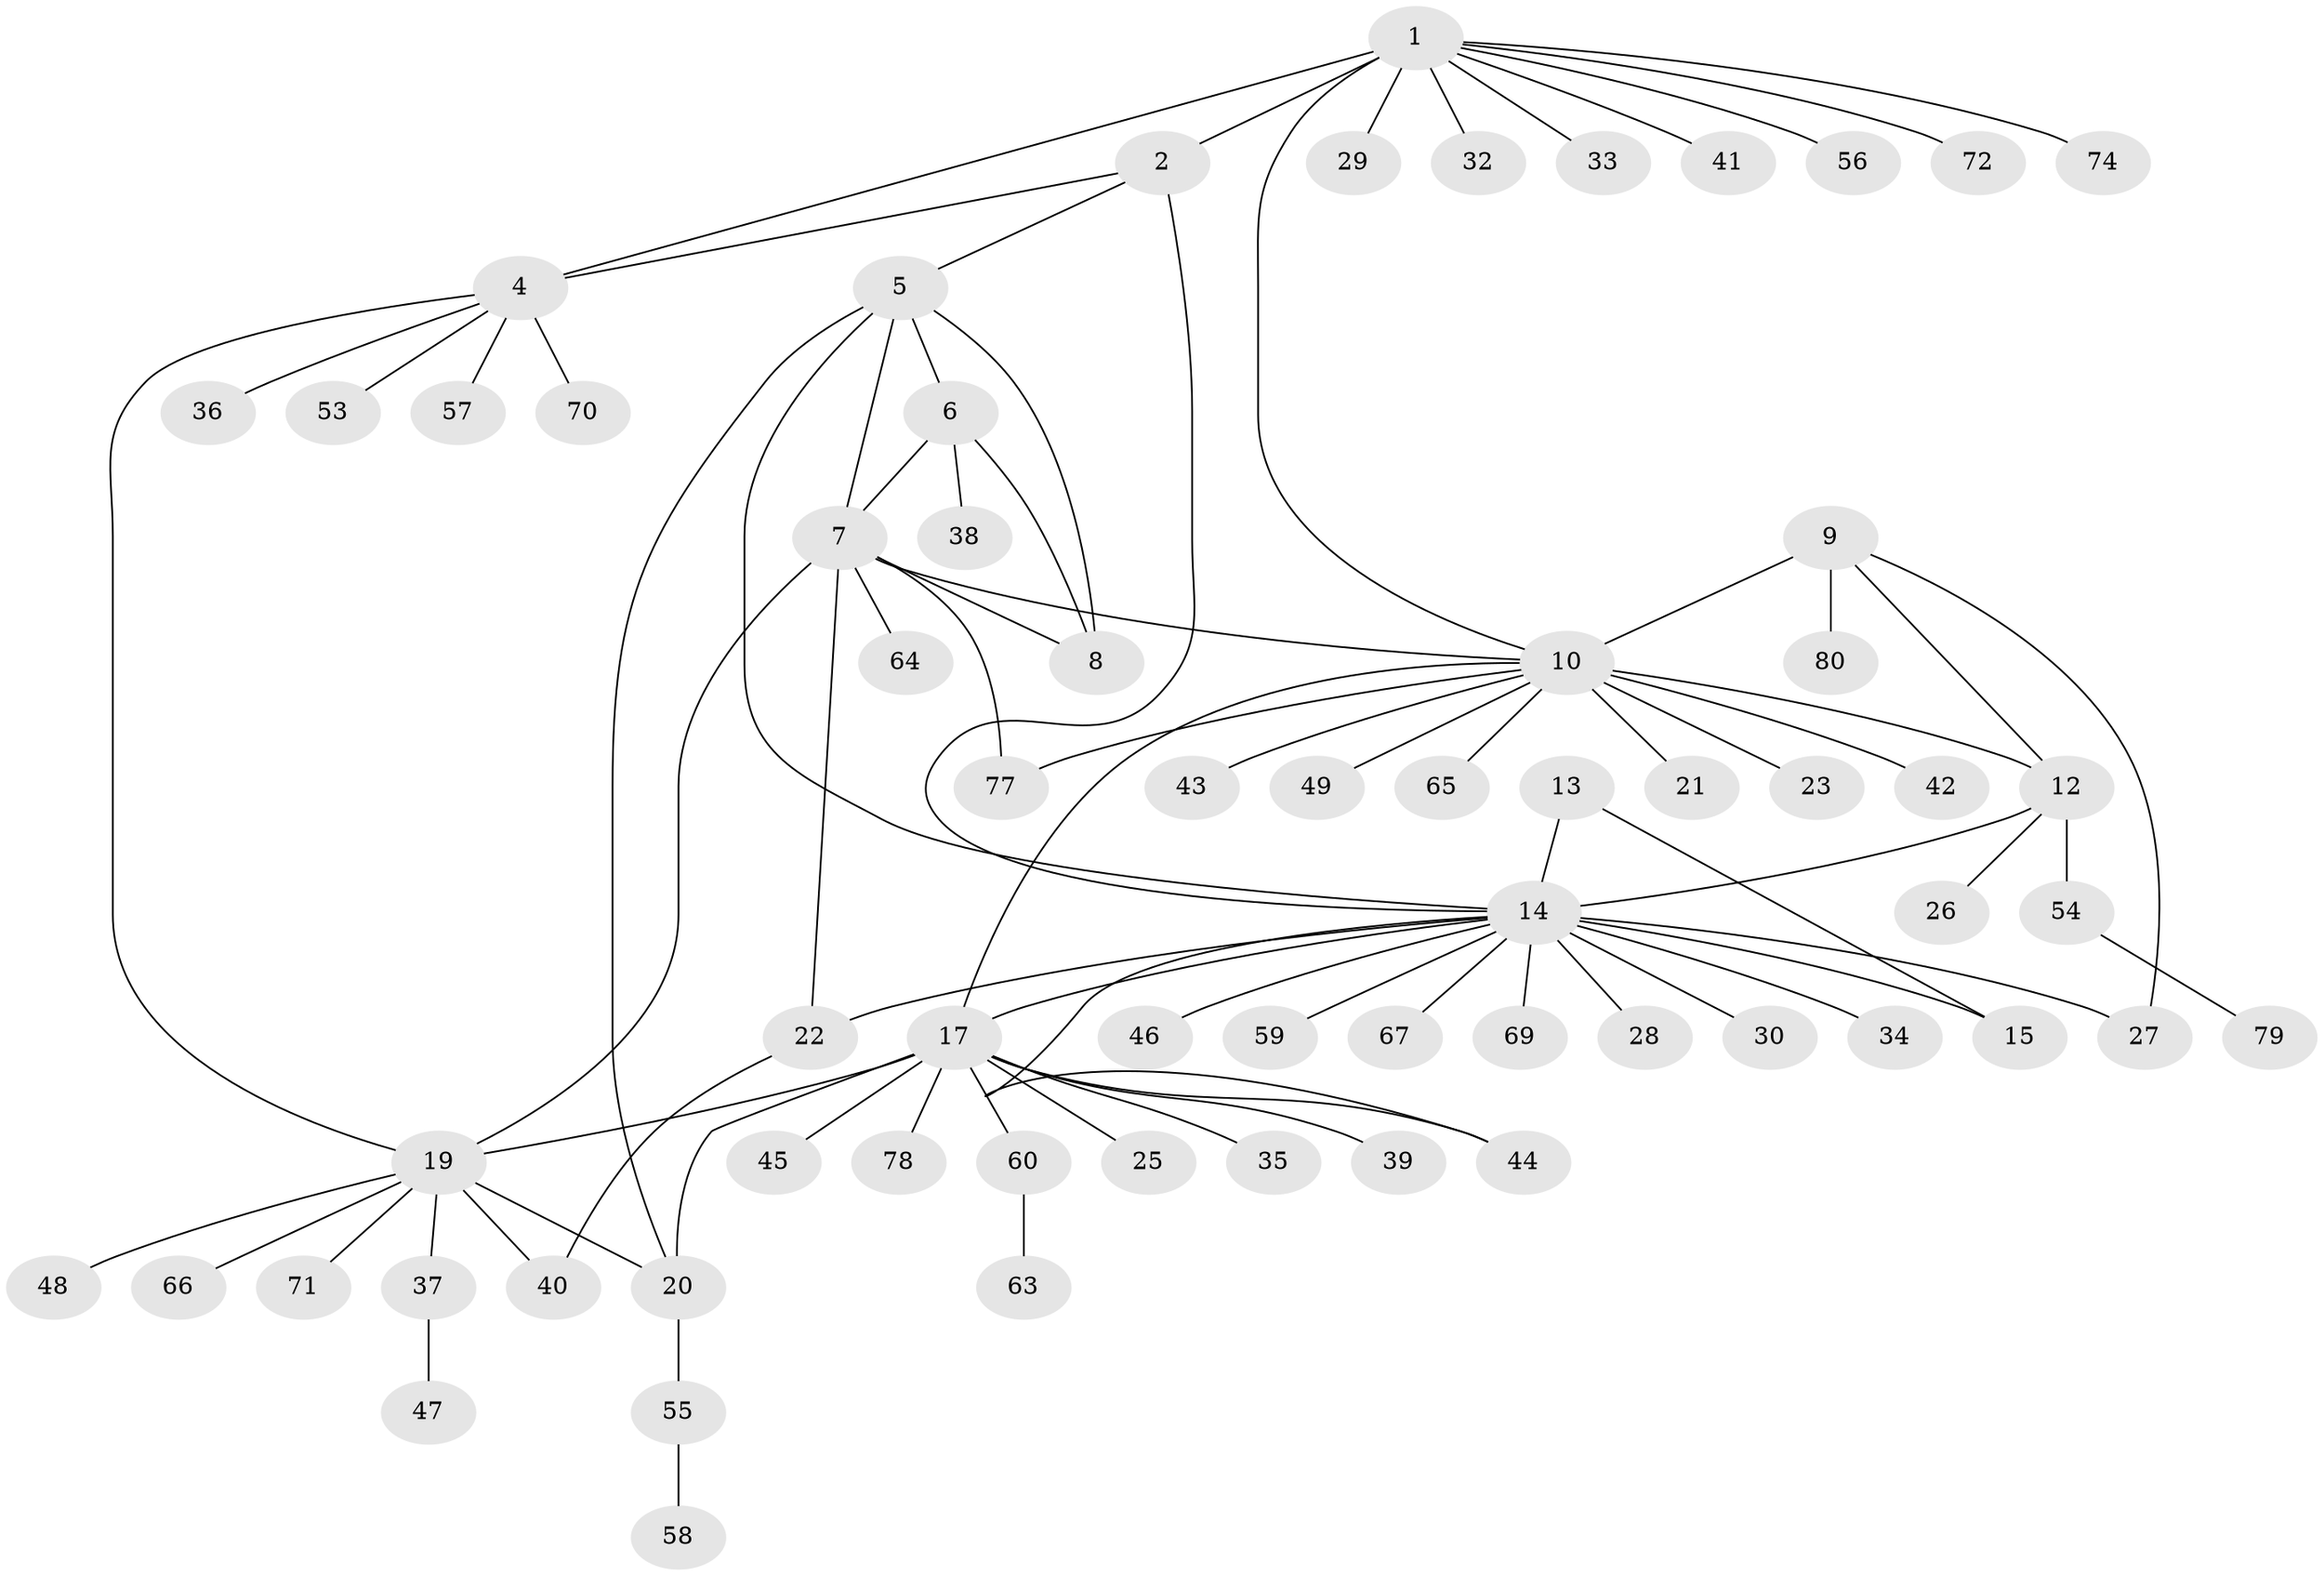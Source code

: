 // original degree distribution, {9: 0.0375, 5: 0.0625, 7: 0.0375, 3: 0.0625, 8: 0.025, 4: 0.0125, 11: 0.025, 10: 0.0125, 6: 0.0125, 1: 0.6, 2: 0.1125}
// Generated by graph-tools (version 1.1) at 2025/11/02/27/25 16:11:32]
// undirected, 65 vertices, 83 edges
graph export_dot {
graph [start="1"]
  node [color=gray90,style=filled];
  1 [super="+3"];
  2;
  4 [super="+52"];
  5 [super="+75"];
  6 [super="+62"];
  7 [super="+76"];
  8;
  9;
  10 [super="+11"];
  12 [super="+31"];
  13;
  14 [super="+16"];
  15 [super="+50"];
  17 [super="+18"];
  19 [super="+24"];
  20 [super="+61"];
  21;
  22;
  23;
  25;
  26;
  27;
  28;
  29;
  30;
  32;
  33;
  34;
  35;
  36;
  37;
  38;
  39;
  40;
  41;
  42;
  43;
  44;
  45;
  46 [super="+51"];
  47;
  48;
  49;
  53;
  54 [super="+68"];
  55;
  56;
  57;
  58;
  59;
  60;
  63 [super="+73"];
  64;
  65;
  66;
  67;
  69;
  70;
  71;
  72;
  74;
  77;
  78;
  79;
  80;
  1 -- 2 [weight=2];
  1 -- 4 [weight=2];
  1 -- 10;
  1 -- 29;
  1 -- 32;
  1 -- 56;
  1 -- 72;
  1 -- 74;
  1 -- 33;
  1 -- 41;
  2 -- 4;
  2 -- 5;
  2 -- 14;
  4 -- 19;
  4 -- 36;
  4 -- 53;
  4 -- 57;
  4 -- 70;
  5 -- 6;
  5 -- 7;
  5 -- 8;
  5 -- 20;
  5 -- 14;
  6 -- 7;
  6 -- 8;
  6 -- 38;
  7 -- 8;
  7 -- 22;
  7 -- 64;
  7 -- 10;
  7 -- 19;
  7 -- 77;
  9 -- 10 [weight=2];
  9 -- 12;
  9 -- 27;
  9 -- 80;
  10 -- 12 [weight=2];
  10 -- 23;
  10 -- 42;
  10 -- 43;
  10 -- 49;
  10 -- 65;
  10 -- 77;
  10 -- 17;
  10 -- 21;
  12 -- 14;
  12 -- 26;
  12 -- 54;
  13 -- 14 [weight=2];
  13 -- 15;
  14 -- 15 [weight=2];
  14 -- 27;
  14 -- 44;
  14 -- 67;
  14 -- 69;
  14 -- 17;
  14 -- 34;
  14 -- 46;
  14 -- 22;
  14 -- 59;
  14 -- 28;
  14 -- 30;
  17 -- 19 [weight=2];
  17 -- 20 [weight=2];
  17 -- 39;
  17 -- 45;
  17 -- 35;
  17 -- 44;
  17 -- 78;
  17 -- 25;
  17 -- 60;
  19 -- 20;
  19 -- 37;
  19 -- 40;
  19 -- 48;
  19 -- 66;
  19 -- 71;
  20 -- 55;
  22 -- 40;
  37 -- 47;
  54 -- 79;
  55 -- 58;
  60 -- 63;
}
